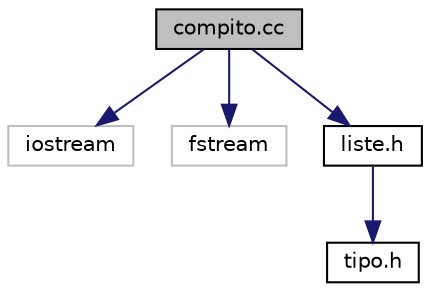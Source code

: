 digraph "compito.cc"
{
 // LATEX_PDF_SIZE
  edge [fontname="Helvetica",fontsize="10",labelfontname="Helvetica",labelfontsize="10"];
  node [fontname="Helvetica",fontsize="10",shape=record];
  Node1 [label="compito.cc",height=0.2,width=0.4,color="black", fillcolor="grey75", style="filled", fontcolor="black",tooltip="Programma principale per gestire due giocatori di carte, confrontare le loro carte e verificare la pr..."];
  Node1 -> Node2 [color="midnightblue",fontsize="10",style="solid",fontname="Helvetica"];
  Node2 [label="iostream",height=0.2,width=0.4,color="grey75", fillcolor="white", style="filled",tooltip=" "];
  Node1 -> Node3 [color="midnightblue",fontsize="10",style="solid",fontname="Helvetica"];
  Node3 [label="fstream",height=0.2,width=0.4,color="grey75", fillcolor="white", style="filled",tooltip=" "];
  Node1 -> Node4 [color="midnightblue",fontsize="10",style="solid",fontname="Helvetica"];
  Node4 [label="liste.h",height=0.2,width=0.4,color="black", fillcolor="white", style="filled",URL="$liste_8h.html",tooltip=" "];
  Node4 -> Node5 [color="midnightblue",fontsize="10",style="solid",fontname="Helvetica"];
  Node5 [label="tipo.h",height=0.2,width=0.4,color="black", fillcolor="white", style="filled",URL="$tipo_8h.html",tooltip=" "];
}

